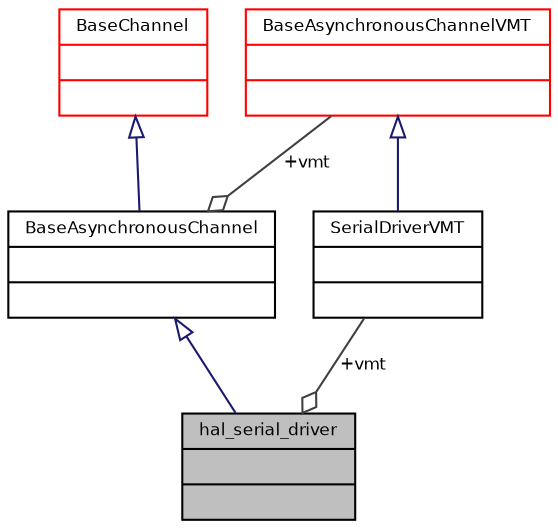 digraph "hal_serial_driver"
{
  bgcolor="transparent";
  edge [fontname="Helvetica",fontsize="8",labelfontname="Helvetica",labelfontsize="8"];
  node [fontname="Helvetica",fontsize="8",shape=record];
  Node5 [label="{hal_serial_driver\n||}",height=0.2,width=0.4,color="black", fillcolor="grey75", style="filled", fontcolor="black"];
  Node6 -> Node5 [dir="back",color="midnightblue",fontsize="8",style="solid",arrowtail="onormal",fontname="Helvetica"];
  Node6 [label="{BaseAsynchronousChannel\n||}",height=0.2,width=0.4,color="black",URL="$struct_base_asynchronous_channel.html",tooltip="Base asynchronous channel class. "];
  Node7 -> Node6 [dir="back",color="midnightblue",fontsize="8",style="solid",arrowtail="onormal",fontname="Helvetica"];
  Node7 [label="{BaseChannel\n||}",height=0.2,width=0.4,color="red",URL="$struct_base_channel.html",tooltip="Base channel class. "];
  Node13 -> Node6 [color="grey25",fontsize="8",style="solid",label=" +vmt" ,arrowhead="odiamond",fontname="Helvetica"];
  Node13 [label="{BaseAsynchronousChannelVMT\n||}",height=0.2,width=0.4,color="red",URL="$struct_base_asynchronous_channel_v_m_t.html",tooltip="BaseAsynchronousChannel virtual methods table. "];
  Node14 -> Node5 [color="grey25",fontsize="8",style="solid",label=" +vmt" ,arrowhead="odiamond",fontname="Helvetica"];
  Node14 [label="{SerialDriverVMT\n||}",height=0.2,width=0.4,color="black",URL="$struct_serial_driver_v_m_t.html",tooltip="SerialDriver virtual methods table. "];
  Node13 -> Node14 [dir="back",color="midnightblue",fontsize="8",style="solid",arrowtail="onormal",fontname="Helvetica"];
}
